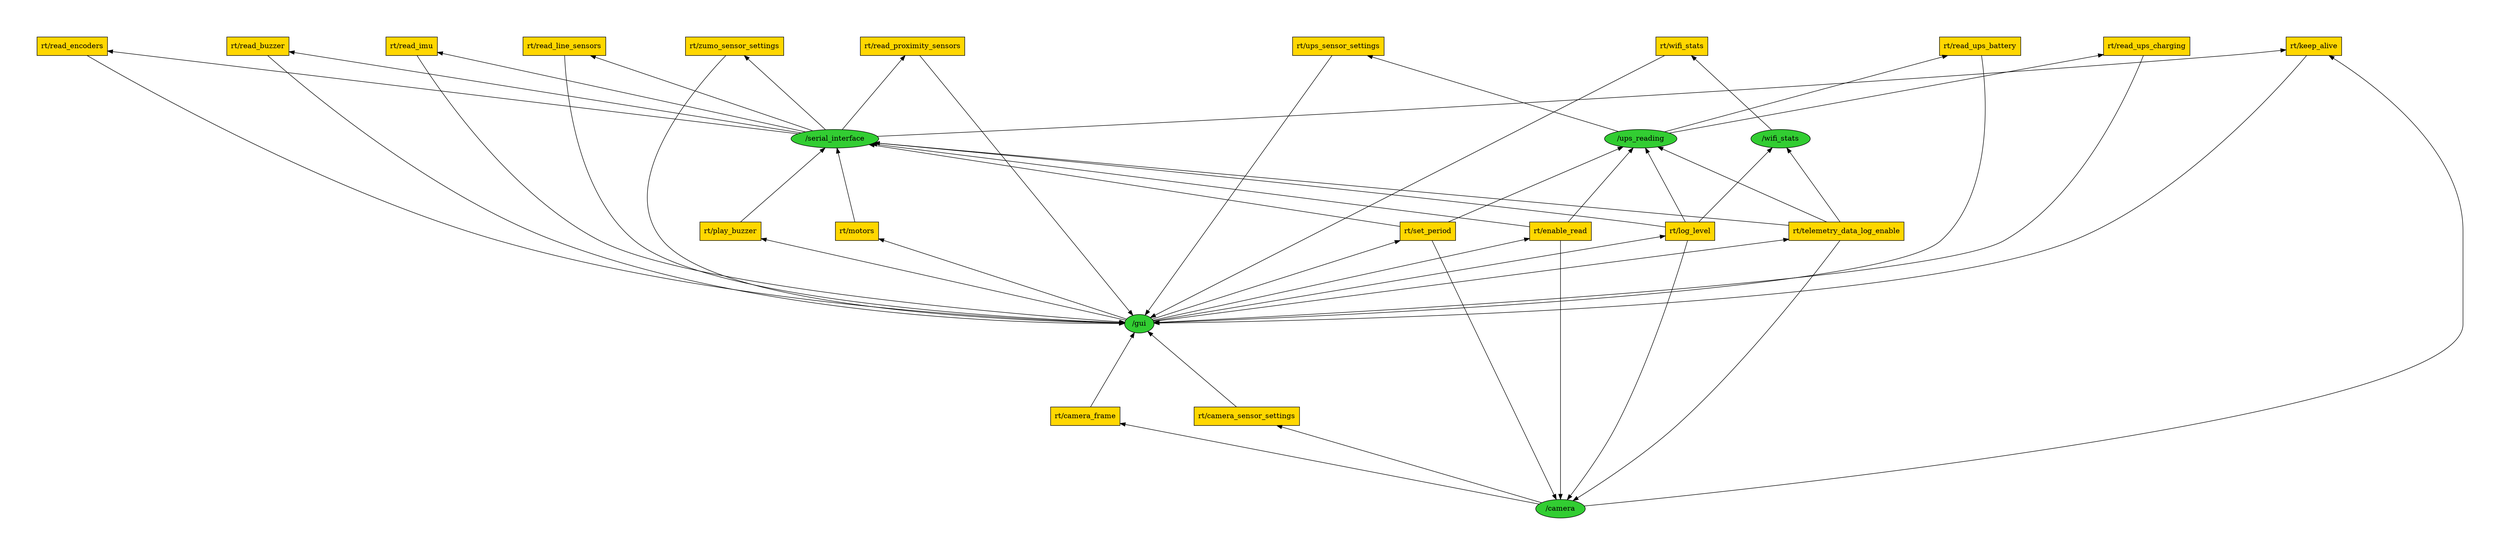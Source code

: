 digraph rosgraph {graph [pad="1", nodesep="2", rankdir="BT", ranksep="2"];"/camera"[style=filled,fillcolor="limegreen"];"/gui"[style=filled,fillcolor="limegreen"];"/ups_reading"[style=filled,fillcolor="limegreen"];"/serial_interface"[style=filled,fillcolor="limegreen"];"/wifi_stats"[style=filled,fillcolor="limegreen"];"rt/read_encoders"[shape=box,style=filled,fillcolor="gold"];"rt/camera_sensor_settings"[shape=box,style=filled,fillcolor="gold"];"rt/log_level"[shape=box,style=filled,fillcolor="gold"];"rt/keep_alive"[shape=box,style=filled,fillcolor="gold"];"rt/set_period"[shape=box,style=filled,fillcolor="gold"];"rt/log_level"[shape=box,style=filled,fillcolor="gold"];"rt/read_buzzer"[shape=box,style=filled,fillcolor="gold"];"rt/ups_sensor_settings"[shape=box,style=filled,fillcolor="gold"];"rt/telemetry_data_log_enable"[shape=box,style=filled,fillcolor="gold"];"rt/set_period"[shape=box,style=filled,fillcolor="gold"];"rt/read_imu"[shape=box,style=filled,fillcolor="gold"];"rt/read_ups_battery"[shape=box,style=filled,fillcolor="gold"];"rt/camera_frame"[shape=box,style=filled,fillcolor="gold"];"rt/read_encoders"[shape=box,style=filled,fillcolor="gold"];"rt/read_line_sensors"[shape=box,style=filled,fillcolor="gold"];"rt/read_buzzer"[shape=box,style=filled,fillcolor="gold"];"rt/play_buzzer"[shape=box,style=filled,fillcolor="gold"];"rt/keep_alive"[shape=box,style=filled,fillcolor="gold"];"rt/log_level"[shape=box,style=filled,fillcolor="gold"];"rt/enable_read"[shape=box,style=filled,fillcolor="gold"];"rt/ups_sensor_settings"[shape=box,style=filled,fillcolor="gold"];"rt/telemetry_data_log_enable"[shape=box,style=filled,fillcolor="gold"];"rt/read_ups_battery"[shape=box,style=filled,fillcolor="gold"];"rt/telemetry_data_log_enable"[shape=box,style=filled,fillcolor="gold"];"rt/enable_read"[shape=box,style=filled,fillcolor="gold"];"rt/wifi_stats"[shape=box,style=filled,fillcolor="gold"];"rt/log_level"[shape=box,style=filled,fillcolor="gold"];"rt/enable_read"[shape=box,style=filled,fillcolor="gold"];"rt/log_level"[shape=box,style=filled,fillcolor="gold"];"rt/play_buzzer"[shape=box,style=filled,fillcolor="gold"];"rt/zumo_sensor_settings"[shape=box,style=filled,fillcolor="gold"];"rt/enable_read"[shape=box,style=filled,fillcolor="gold"];"rt/camera_frame"[shape=box,style=filled,fillcolor="gold"];"rt/read_imu"[shape=box,style=filled,fillcolor="gold"];"rt/read_ups_charging"[shape=box,style=filled,fillcolor="gold"];"rt/telemetry_data_log_enable"[shape=box,style=filled,fillcolor="gold"];"rt/telemetry_data_log_enable"[shape=box,style=filled,fillcolor="gold"];"rt/set_period"[shape=box,style=filled,fillcolor="gold"];"rt/read_ups_charging"[shape=box,style=filled,fillcolor="gold"];"rt/motors"[shape=box,style=filled,fillcolor="gold"];"rt/read_proximity_sensors"[shape=box,style=filled,fillcolor="gold"];"rt/wifi_stats"[shape=box,style=filled,fillcolor="gold"];"rt/motors"[shape=box,style=filled,fillcolor="gold"];"rt/keep_alive"[shape=box,style=filled,fillcolor="gold"];"rt/zumo_sensor_settings"[shape=box,style=filled,fillcolor="gold"];"rt/set_period"[shape=box,style=filled,fillcolor="gold"];"rt/read_line_sensors"[shape=box,style=filled,fillcolor="gold"];"rt/camera_sensor_settings"[shape=box,style=filled,fillcolor="gold"];"rt/read_proximity_sensors"[shape=box,style=filled,fillcolor="gold"];"/camera" -> "rt/camera_frame""/camera" -> "rt/keep_alive""/camera" -> "rt/camera_sensor_settings""rt/telemetry_data_log_enable" -> "/camera""rt/log_level" -> "/camera""rt/set_period" -> "/camera""rt/enable_read" -> "/camera""/gui" -> "rt/telemetry_data_log_enable""/gui" -> "rt/set_period""/gui" -> "rt/enable_read""/gui" -> "rt/play_buzzer""/gui" -> "rt/log_level""/gui" -> "rt/motors""rt/read_buzzer" -> "/gui""rt/read_line_sensors" -> "/gui""rt/read_proximity_sensors" -> "/gui""rt/zumo_sensor_settings" -> "/gui""rt/read_ups_charging" -> "/gui""rt/ups_sensor_settings" -> "/gui""rt/keep_alive" -> "/gui""rt/wifi_stats" -> "/gui""rt/camera_frame" -> "/gui""rt/camera_sensor_settings" -> "/gui""rt/read_encoders" -> "/gui""rt/read_imu" -> "/gui""rt/read_ups_battery" -> "/gui""/ups_reading" -> "rt/ups_sensor_settings""/ups_reading" -> "rt/read_ups_battery""/ups_reading" -> "rt/read_ups_charging""rt/log_level" -> "/ups_reading""rt/set_period" -> "/ups_reading""rt/enable_read" -> "/ups_reading""rt/telemetry_data_log_enable" -> "/ups_reading""/serial_interface" -> "rt/read_encoders""/serial_interface" -> "rt/read_line_sensors""/serial_interface" -> "rt/read_imu""/serial_interface" -> "rt/keep_alive""/serial_interface" -> "rt/read_proximity_sensors""/serial_interface" -> "rt/read_buzzer""/serial_interface" -> "rt/zumo_sensor_settings""rt/motors" -> "/serial_interface""rt/log_level" -> "/serial_interface""rt/telemetry_data_log_enable" -> "/serial_interface""rt/play_buzzer" -> "/serial_interface""rt/set_period" -> "/serial_interface""rt/enable_read" -> "/serial_interface""/wifi_stats" -> "rt/wifi_stats""rt/log_level" -> "/wifi_stats""rt/telemetry_data_log_enable" -> "/wifi_stats"}